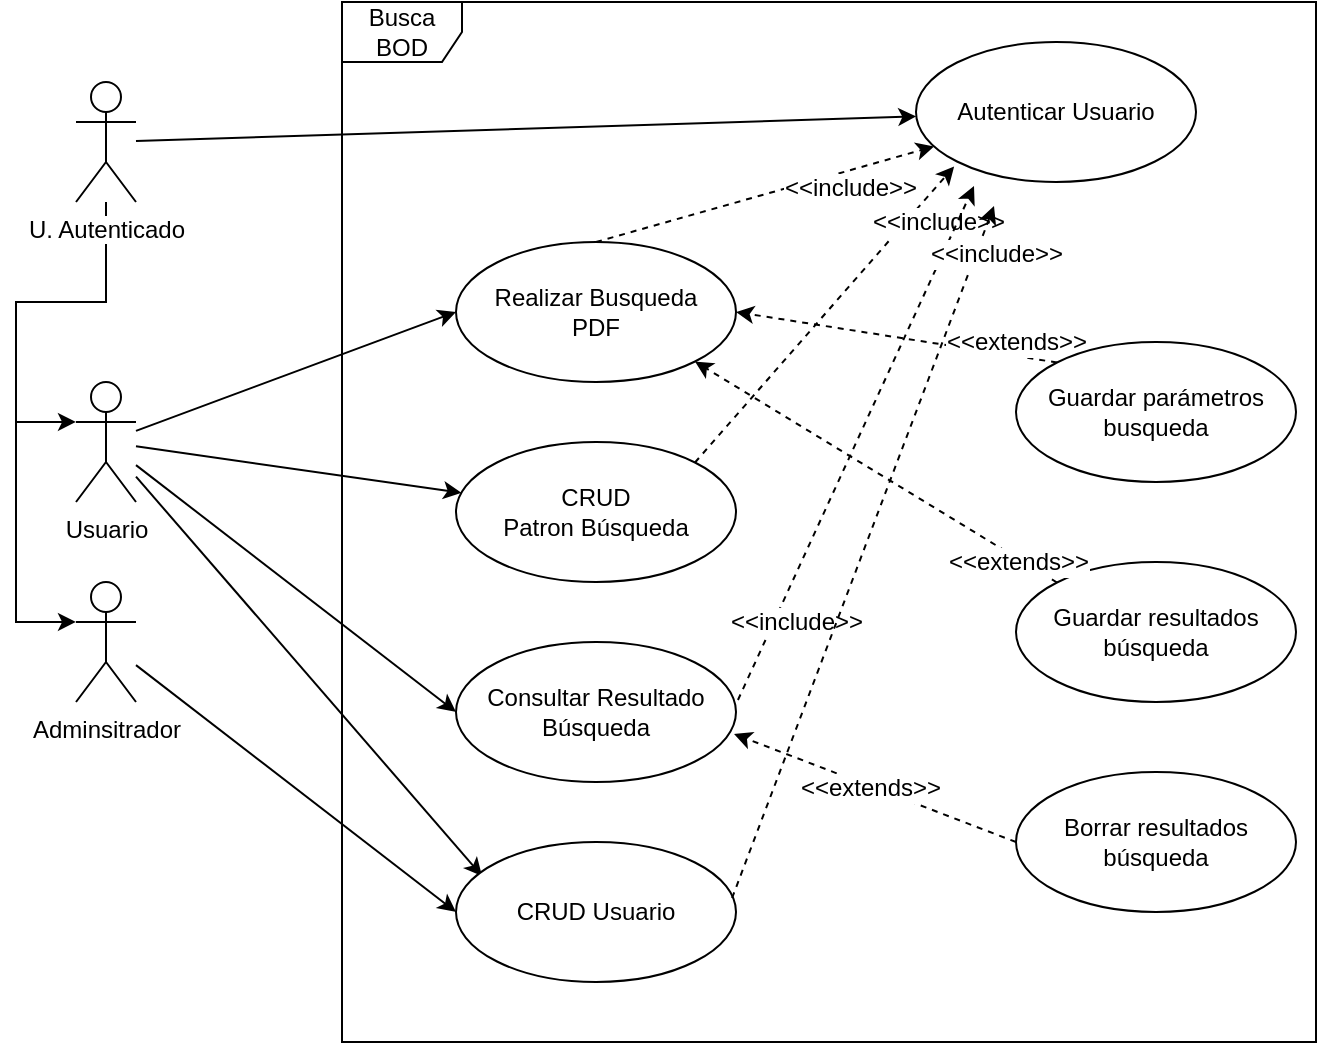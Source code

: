 <mxfile version="10.6.7" type="github"><diagram id="eV2OnyiscaG3wItfb1Bc" name="Page-1"><mxGraphModel dx="754" dy="715" grid="1" gridSize="10" guides="1" tooltips="1" connect="1" arrows="1" fold="1" page="1" pageScale="1" pageWidth="827" pageHeight="1169" math="0" shadow="0"><root><mxCell id="0"/><mxCell id="1" parent="0"/><mxCell id="-9GelHwp4Kc5R3bJi8c_-34" value="Busca BOD" style="shape=umlFrame;whiteSpace=wrap;html=1;" parent="1" vertex="1"><mxGeometry x="263" y="50" width="487" height="520" as="geometry"/></mxCell><mxCell id="-9GelHwp4Kc5R3bJi8c_-32" style="edgeStyle=none;rounded=0;orthogonalLoop=1;jettySize=auto;html=1;entryX=0;entryY=0.5;entryDx=0;entryDy=0;" parent="1" source="-9GelHwp4Kc5R3bJi8c_-1" target="-9GelHwp4Kc5R3bJi8c_-15" edge="1"><mxGeometry relative="1" as="geometry"/></mxCell><mxCell id="-9GelHwp4Kc5R3bJi8c_-1" value="Adminsitrador" style="shape=umlActor;verticalLabelPosition=bottom;labelBackgroundColor=#ffffff;verticalAlign=top;html=1;" parent="1" vertex="1"><mxGeometry x="130" y="340" width="30" height="60" as="geometry"/></mxCell><mxCell id="-9GelHwp4Kc5R3bJi8c_-28" style="edgeStyle=none;rounded=0;orthogonalLoop=1;jettySize=auto;html=1;entryX=0;entryY=0.5;entryDx=0;entryDy=0;" parent="1" source="-9GelHwp4Kc5R3bJi8c_-2" target="-9GelHwp4Kc5R3bJi8c_-12" edge="1"><mxGeometry relative="1" as="geometry"/></mxCell><mxCell id="-9GelHwp4Kc5R3bJi8c_-30" style="edgeStyle=none;rounded=0;orthogonalLoop=1;jettySize=auto;html=1;" parent="1" source="-9GelHwp4Kc5R3bJi8c_-2" target="-9GelHwp4Kc5R3bJi8c_-13" edge="1"><mxGeometry relative="1" as="geometry"/></mxCell><mxCell id="-9GelHwp4Kc5R3bJi8c_-31" style="edgeStyle=none;rounded=0;orthogonalLoop=1;jettySize=auto;html=1;entryX=0;entryY=0.5;entryDx=0;entryDy=0;" parent="1" source="-9GelHwp4Kc5R3bJi8c_-2" target="-9GelHwp4Kc5R3bJi8c_-14" edge="1"><mxGeometry relative="1" as="geometry"/></mxCell><mxCell id="-9GelHwp4Kc5R3bJi8c_-33" style="edgeStyle=none;rounded=0;orthogonalLoop=1;jettySize=auto;html=1;entryX=0.093;entryY=0.243;entryDx=0;entryDy=0;entryPerimeter=0;" parent="1" source="-9GelHwp4Kc5R3bJi8c_-2" target="-9GelHwp4Kc5R3bJi8c_-15" edge="1"><mxGeometry relative="1" as="geometry"/></mxCell><mxCell id="-9GelHwp4Kc5R3bJi8c_-2" value="Usuario" style="shape=umlActor;verticalLabelPosition=bottom;labelBackgroundColor=#ffffff;verticalAlign=top;html=1;" parent="1" vertex="1"><mxGeometry x="130" y="240" width="30" height="60" as="geometry"/></mxCell><mxCell id="-9GelHwp4Kc5R3bJi8c_-4" style="edgeStyle=orthogonalEdgeStyle;rounded=0;orthogonalLoop=1;jettySize=auto;html=1;entryX=0;entryY=0.333;entryDx=0;entryDy=0;entryPerimeter=0;" parent="1" source="-9GelHwp4Kc5R3bJi8c_-3" target="-9GelHwp4Kc5R3bJi8c_-1" edge="1"><mxGeometry relative="1" as="geometry"><Array as="points"><mxPoint x="145" y="200"/><mxPoint x="100" y="200"/><mxPoint x="100" y="360"/></Array></mxGeometry></mxCell><mxCell id="-9GelHwp4Kc5R3bJi8c_-11" style="rounded=0;orthogonalLoop=1;jettySize=auto;html=1;" parent="1" source="-9GelHwp4Kc5R3bJi8c_-3" target="-9GelHwp4Kc5R3bJi8c_-7" edge="1"><mxGeometry relative="1" as="geometry"/></mxCell><mxCell id="-9GelHwp4Kc5R3bJi8c_-3" value="U. Autenticado" style="shape=umlActor;verticalLabelPosition=bottom;labelBackgroundColor=#ffffff;verticalAlign=top;html=1;" parent="1" vertex="1"><mxGeometry x="130" y="90" width="30" height="60" as="geometry"/></mxCell><mxCell id="-9GelHwp4Kc5R3bJi8c_-5" value="" style="endArrow=classic;html=1;entryX=0;entryY=0.333;entryDx=0;entryDy=0;entryPerimeter=0;" parent="1" target="-9GelHwp4Kc5R3bJi8c_-2" edge="1"><mxGeometry width="50" height="50" relative="1" as="geometry"><mxPoint x="100" y="260" as="sourcePoint"/><mxPoint x="120" y="260" as="targetPoint"/></mxGeometry></mxCell><mxCell id="-9GelHwp4Kc5R3bJi8c_-7" value="Autenticar Usuario" style="ellipse;whiteSpace=wrap;html=1;" parent="1" vertex="1"><mxGeometry x="550" y="70" width="140" height="70" as="geometry"/></mxCell><mxCell id="-9GelHwp4Kc5R3bJi8c_-12" value="&lt;div&gt;Realizar Busqueda&lt;/div&gt;&lt;div&gt; PDF&lt;/div&gt;" style="ellipse;whiteSpace=wrap;html=1;" parent="1" vertex="1"><mxGeometry x="320" y="170" width="140" height="70" as="geometry"/></mxCell><mxCell id="-9GelHwp4Kc5R3bJi8c_-13" value="&lt;div&gt;CRUD &lt;br&gt;&lt;/div&gt;&lt;div&gt;Patron Búsqueda&lt;br&gt;&lt;/div&gt;" style="ellipse;whiteSpace=wrap;html=1;" parent="1" vertex="1"><mxGeometry x="320" y="270" width="140" height="70" as="geometry"/></mxCell><mxCell id="-9GelHwp4Kc5R3bJi8c_-14" value="Consultar Resultado Búsqueda" style="ellipse;whiteSpace=wrap;html=1;" parent="1" vertex="1"><mxGeometry x="320" y="370" width="140" height="70" as="geometry"/></mxCell><mxCell id="-9GelHwp4Kc5R3bJi8c_-15" value="CRUD Usuario" style="ellipse;whiteSpace=wrap;html=1;" parent="1" vertex="1"><mxGeometry x="320" y="470" width="140" height="70" as="geometry"/></mxCell><mxCell id="-9GelHwp4Kc5R3bJi8c_-17" style="edgeStyle=none;rounded=0;orthogonalLoop=1;jettySize=auto;html=1;exitX=0;exitY=0;exitDx=0;exitDy=0;entryX=1;entryY=0.5;entryDx=0;entryDy=0;dashed=1;" parent="1" source="-9GelHwp4Kc5R3bJi8c_-16" target="-9GelHwp4Kc5R3bJi8c_-12" edge="1"><mxGeometry relative="1" as="geometry"/></mxCell><mxCell id="-9GelHwp4Kc5R3bJi8c_-18" value="&amp;lt;&amp;lt;extends&amp;gt;&amp;gt;" style="text;html=1;resizable=0;points=[];align=center;verticalAlign=middle;labelBackgroundColor=#ffffff;" parent="-9GelHwp4Kc5R3bJi8c_-17" vertex="1" connectable="0"><mxGeometry x="0.284" y="2" relative="1" as="geometry"><mxPoint x="83" y="4" as="offset"/></mxGeometry></mxCell><mxCell id="-9GelHwp4Kc5R3bJi8c_-16" value="Guardar parámetros busqueda" style="ellipse;whiteSpace=wrap;html=1;" parent="1" vertex="1"><mxGeometry x="600" y="220" width="140" height="70" as="geometry"/></mxCell><mxCell id="-9GelHwp4Kc5R3bJi8c_-19" value="Guardar resultados búsqueda" style="ellipse;whiteSpace=wrap;html=1;" parent="1" vertex="1"><mxGeometry x="600" y="330" width="140" height="70" as="geometry"/></mxCell><mxCell id="-9GelHwp4Kc5R3bJi8c_-20" style="edgeStyle=none;rounded=0;orthogonalLoop=1;jettySize=auto;html=1;exitX=0;exitY=0;exitDx=0;exitDy=0;entryX=1;entryY=1;entryDx=0;entryDy=0;dashed=1;" parent="1" source="-9GelHwp4Kc5R3bJi8c_-19" target="-9GelHwp4Kc5R3bJi8c_-12" edge="1"><mxGeometry relative="1" as="geometry"><mxPoint x="581" y="225" as="sourcePoint"/><mxPoint x="470" y="215" as="targetPoint"/></mxGeometry></mxCell><mxCell id="-9GelHwp4Kc5R3bJi8c_-21" value="&amp;lt;&amp;lt;extends&amp;gt;&amp;gt;" style="text;html=1;resizable=0;points=[];align=center;verticalAlign=middle;labelBackgroundColor=#ffffff;" parent="-9GelHwp4Kc5R3bJi8c_-20" vertex="1" connectable="0"><mxGeometry x="0.284" y="2" relative="1" as="geometry"><mxPoint x="97.5" y="59" as="offset"/></mxGeometry></mxCell><mxCell id="-9GelHwp4Kc5R3bJi8c_-22" value="Borrar resultados búsqueda" style="ellipse;whiteSpace=wrap;html=1;" parent="1" vertex="1"><mxGeometry x="600" y="435" width="140" height="70" as="geometry"/></mxCell><mxCell id="-9GelHwp4Kc5R3bJi8c_-23" style="edgeStyle=none;rounded=0;orthogonalLoop=1;jettySize=auto;html=1;exitX=0;exitY=0.5;exitDx=0;exitDy=0;entryX=0.993;entryY=0.657;entryDx=0;entryDy=0;dashed=1;entryPerimeter=0;" parent="1" source="-9GelHwp4Kc5R3bJi8c_-22" target="-9GelHwp4Kc5R3bJi8c_-14" edge="1"><mxGeometry relative="1" as="geometry"><mxPoint x="581" y="325" as="sourcePoint"/><mxPoint x="449" y="240" as="targetPoint"/></mxGeometry></mxCell><mxCell id="-9GelHwp4Kc5R3bJi8c_-24" value="&amp;lt;&amp;lt;extends&amp;gt;&amp;gt;" style="text;html=1;resizable=0;points=[];align=center;verticalAlign=middle;labelBackgroundColor=#ffffff;" parent="-9GelHwp4Kc5R3bJi8c_-23" vertex="1" connectable="0"><mxGeometry x="0.284" y="2" relative="1" as="geometry"><mxPoint x="18.5" y="5.5" as="offset"/></mxGeometry></mxCell><mxCell id="Mhk_oEk9_9A2OvSry8A_-2" style="edgeStyle=none;rounded=0;orthogonalLoop=1;jettySize=auto;html=1;dashed=1;exitX=0.5;exitY=0;exitDx=0;exitDy=0;" edge="1" parent="1" source="-9GelHwp4Kc5R3bJi8c_-12" target="-9GelHwp4Kc5R3bJi8c_-7"><mxGeometry relative="1" as="geometry"><mxPoint x="581" y="225" as="sourcePoint"/><mxPoint x="470" y="215" as="targetPoint"/></mxGeometry></mxCell><mxCell id="Mhk_oEk9_9A2OvSry8A_-3" value="&amp;lt;&amp;lt;include&amp;gt;&amp;gt;" style="text;html=1;resizable=0;points=[];align=center;verticalAlign=middle;labelBackgroundColor=#ffffff;" vertex="1" connectable="0" parent="Mhk_oEk9_9A2OvSry8A_-2"><mxGeometry x="0.284" y="2" relative="1" as="geometry"><mxPoint x="18.5" y="5.5" as="offset"/></mxGeometry></mxCell><mxCell id="Mhk_oEk9_9A2OvSry8A_-4" style="edgeStyle=none;rounded=0;orthogonalLoop=1;jettySize=auto;html=1;dashed=1;exitX=1;exitY=0;exitDx=0;exitDy=0;" edge="1" parent="1" source="-9GelHwp4Kc5R3bJi8c_-13"><mxGeometry relative="1" as="geometry"><mxPoint x="400" y="180" as="sourcePoint"/><mxPoint x="569.061" y="132.222" as="targetPoint"/></mxGeometry></mxCell><mxCell id="Mhk_oEk9_9A2OvSry8A_-5" value="&amp;lt;&amp;lt;include&amp;gt;&amp;gt;" style="text;html=1;resizable=0;points=[];align=center;verticalAlign=middle;labelBackgroundColor=#ffffff;" vertex="1" connectable="0" parent="Mhk_oEk9_9A2OvSry8A_-4"><mxGeometry x="0.284" y="2" relative="1" as="geometry"><mxPoint x="39.5" y="-24" as="offset"/></mxGeometry></mxCell><mxCell id="Mhk_oEk9_9A2OvSry8A_-7" style="edgeStyle=none;rounded=0;orthogonalLoop=1;jettySize=auto;html=1;dashed=1;exitX=1.007;exitY=0.414;exitDx=0;exitDy=0;exitPerimeter=0;" edge="1" parent="1" source="-9GelHwp4Kc5R3bJi8c_-14"><mxGeometry relative="1" as="geometry"><mxPoint x="449" y="290" as="sourcePoint"/><mxPoint x="579" y="142" as="targetPoint"/></mxGeometry></mxCell><mxCell id="Mhk_oEk9_9A2OvSry8A_-8" value="&amp;lt;&amp;lt;include&amp;gt;&amp;gt;" style="text;html=1;resizable=0;points=[];align=center;verticalAlign=middle;labelBackgroundColor=#ffffff;" vertex="1" connectable="0" parent="Mhk_oEk9_9A2OvSry8A_-7"><mxGeometry x="0.284" y="2" relative="1" as="geometry"><mxPoint x="-45" y="127" as="offset"/></mxGeometry></mxCell><mxCell id="Mhk_oEk9_9A2OvSry8A_-9" style="edgeStyle=none;rounded=0;orthogonalLoop=1;jettySize=auto;html=1;dashed=1;exitX=0.986;exitY=0.4;exitDx=0;exitDy=0;exitPerimeter=0;" edge="1" parent="1" source="-9GelHwp4Kc5R3bJi8c_-15"><mxGeometry relative="1" as="geometry"><mxPoint x="471" y="409" as="sourcePoint"/><mxPoint x="589" y="152" as="targetPoint"/></mxGeometry></mxCell><mxCell id="Mhk_oEk9_9A2OvSry8A_-10" value="&amp;lt;&amp;lt;include&amp;gt;&amp;gt;" style="text;html=1;resizable=0;points=[];align=center;verticalAlign=middle;labelBackgroundColor=#ffffff;" vertex="1" connectable="0" parent="Mhk_oEk9_9A2OvSry8A_-9"><mxGeometry x="0.284" y="2" relative="1" as="geometry"><mxPoint x="49.5" y="-99.5" as="offset"/></mxGeometry></mxCell></root></mxGraphModel></diagram></mxfile>